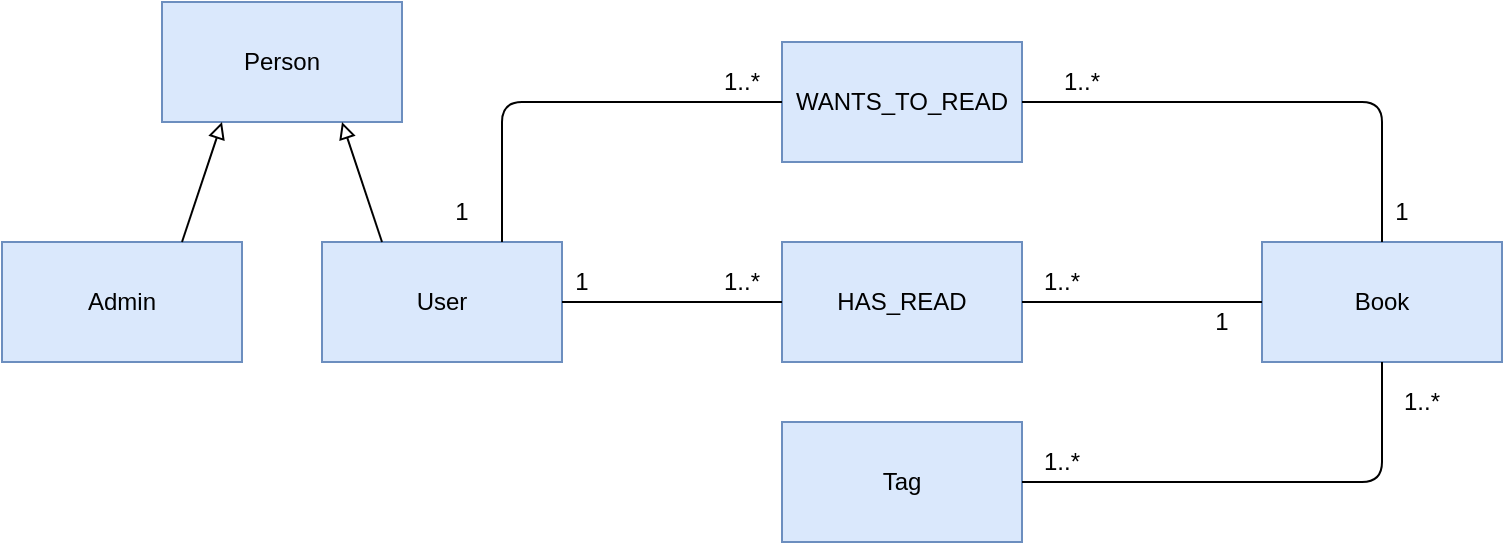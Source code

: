 <mxfile version="12.5.1" type="device"><diagram id="pBlQDkFf-KpSvE86zuaU" name="Page-1"><mxGraphModel dx="1005" dy="533" grid="1" gridSize="10" guides="1" tooltips="1" connect="1" arrows="1" fold="1" page="1" pageScale="1" pageWidth="1169" pageHeight="827" math="0" shadow="0"><root><mxCell id="0"/><mxCell id="1" parent="0"/><mxCell id="Lz-B3nBOonIw9fPIpfuX-1" value="Person" style="rounded=0;whiteSpace=wrap;html=1;fillColor=#dae8fc;strokeColor=#6c8ebf;" vertex="1" parent="1"><mxGeometry x="160" y="80" width="120" height="60" as="geometry"/></mxCell><mxCell id="Lz-B3nBOonIw9fPIpfuX-2" value="Admin" style="rounded=0;whiteSpace=wrap;html=1;fillColor=#dae8fc;strokeColor=#6c8ebf;" vertex="1" parent="1"><mxGeometry x="80" y="200" width="120" height="60" as="geometry"/></mxCell><mxCell id="Lz-B3nBOonIw9fPIpfuX-3" value="User" style="rounded=0;whiteSpace=wrap;html=1;fillColor=#dae8fc;strokeColor=#6c8ebf;" vertex="1" parent="1"><mxGeometry x="240" y="200" width="120" height="60" as="geometry"/></mxCell><mxCell id="Lz-B3nBOonIw9fPIpfuX-4" value="HAS_READ" style="rounded=0;whiteSpace=wrap;html=1;fillColor=#dae8fc;strokeColor=#6c8ebf;" vertex="1" parent="1"><mxGeometry x="470" y="200" width="120" height="60" as="geometry"/></mxCell><mxCell id="Lz-B3nBOonIw9fPIpfuX-5" value="Tag" style="rounded=0;whiteSpace=wrap;html=1;fillColor=#dae8fc;strokeColor=#6c8ebf;" vertex="1" parent="1"><mxGeometry x="470" y="290" width="120" height="60" as="geometry"/></mxCell><mxCell id="Lz-B3nBOonIw9fPIpfuX-6" value="WANTS_TO_READ" style="rounded=0;whiteSpace=wrap;html=1;fillColor=#dae8fc;strokeColor=#6c8ebf;" vertex="1" parent="1"><mxGeometry x="470" y="100" width="120" height="60" as="geometry"/></mxCell><mxCell id="Lz-B3nBOonIw9fPIpfuX-7" value="Book" style="rounded=0;whiteSpace=wrap;html=1;fillColor=#dae8fc;strokeColor=#6c8ebf;" vertex="1" parent="1"><mxGeometry x="710" y="200" width="120" height="60" as="geometry"/></mxCell><mxCell id="Lz-B3nBOonIw9fPIpfuX-8" value="" style="endArrow=block;html=1;endFill=0;entryX=0.25;entryY=1;entryDx=0;entryDy=0;exitX=0.75;exitY=0;exitDx=0;exitDy=0;" edge="1" parent="1" source="Lz-B3nBOonIw9fPIpfuX-2" target="Lz-B3nBOonIw9fPIpfuX-1"><mxGeometry width="50" height="50" relative="1" as="geometry"><mxPoint x="80" y="420" as="sourcePoint"/><mxPoint x="130" y="370" as="targetPoint"/></mxGeometry></mxCell><mxCell id="Lz-B3nBOonIw9fPIpfuX-9" value="" style="endArrow=block;html=1;endFill=0;entryX=0.75;entryY=1;entryDx=0;entryDy=0;exitX=0.25;exitY=0;exitDx=0;exitDy=0;" edge="1" parent="1" source="Lz-B3nBOonIw9fPIpfuX-3" target="Lz-B3nBOonIw9fPIpfuX-1"><mxGeometry width="50" height="50" relative="1" as="geometry"><mxPoint x="240" y="170" as="sourcePoint"/><mxPoint x="290" y="110" as="targetPoint"/></mxGeometry></mxCell><mxCell id="Lz-B3nBOonIw9fPIpfuX-10" value="" style="endArrow=none;html=1;entryX=0;entryY=0.5;entryDx=0;entryDy=0;exitX=1;exitY=0.5;exitDx=0;exitDy=0;" edge="1" parent="1" source="Lz-B3nBOonIw9fPIpfuX-3" target="Lz-B3nBOonIw9fPIpfuX-4"><mxGeometry width="50" height="50" relative="1" as="geometry"><mxPoint x="80" y="420" as="sourcePoint"/><mxPoint x="130" y="370" as="targetPoint"/></mxGeometry></mxCell><mxCell id="Lz-B3nBOonIw9fPIpfuX-11" value="" style="endArrow=none;html=1;entryX=0;entryY=0.5;entryDx=0;entryDy=0;exitX=1;exitY=0.5;exitDx=0;exitDy=0;" edge="1" parent="1" source="Lz-B3nBOonIw9fPIpfuX-4" target="Lz-B3nBOonIw9fPIpfuX-7"><mxGeometry width="50" height="50" relative="1" as="geometry"><mxPoint x="110" y="420" as="sourcePoint"/><mxPoint x="670" y="230" as="targetPoint"/></mxGeometry></mxCell><mxCell id="Lz-B3nBOonIw9fPIpfuX-12" value="" style="endArrow=none;html=1;entryX=0.5;entryY=1;entryDx=0;entryDy=0;exitX=1;exitY=0.5;exitDx=0;exitDy=0;" edge="1" parent="1" source="Lz-B3nBOonIw9fPIpfuX-5" target="Lz-B3nBOonIw9fPIpfuX-7"><mxGeometry width="50" height="50" relative="1" as="geometry"><mxPoint x="110" y="420" as="sourcePoint"/><mxPoint x="730" y="260" as="targetPoint"/><Array as="points"><mxPoint x="770" y="320"/></Array></mxGeometry></mxCell><mxCell id="Lz-B3nBOonIw9fPIpfuX-13" value="" style="endArrow=none;html=1;entryX=0.5;entryY=0;entryDx=0;entryDy=0;exitX=1;exitY=0.5;exitDx=0;exitDy=0;" edge="1" parent="1" source="Lz-B3nBOonIw9fPIpfuX-6" target="Lz-B3nBOonIw9fPIpfuX-7"><mxGeometry width="50" height="50" relative="1" as="geometry"><mxPoint x="110" y="420" as="sourcePoint"/><mxPoint x="730" y="200" as="targetPoint"/><Array as="points"><mxPoint x="770" y="130"/></Array></mxGeometry></mxCell><mxCell id="Lz-B3nBOonIw9fPIpfuX-14" value="1" style="text;html=1;strokeColor=none;fillColor=none;align=center;verticalAlign=middle;whiteSpace=wrap;rounded=0;" vertex="1" parent="1"><mxGeometry x="350" y="210" width="40" height="20" as="geometry"/></mxCell><mxCell id="Lz-B3nBOonIw9fPIpfuX-22" value="1..*" style="text;html=1;strokeColor=none;fillColor=none;align=center;verticalAlign=middle;whiteSpace=wrap;rounded=0;" vertex="1" parent="1"><mxGeometry x="430" y="210" width="40" height="20" as="geometry"/></mxCell><mxCell id="Lz-B3nBOonIw9fPIpfuX-23" value="1..*" style="text;html=1;strokeColor=none;fillColor=none;align=center;verticalAlign=middle;whiteSpace=wrap;rounded=0;" vertex="1" parent="1"><mxGeometry x="590" y="210" width="40" height="20" as="geometry"/></mxCell><mxCell id="Lz-B3nBOonIw9fPIpfuX-24" value="1..*" style="text;html=1;strokeColor=none;fillColor=none;align=center;verticalAlign=middle;whiteSpace=wrap;rounded=0;" vertex="1" parent="1"><mxGeometry x="590" y="300" width="40" height="20" as="geometry"/></mxCell><mxCell id="Lz-B3nBOonIw9fPIpfuX-25" value="1..*" style="text;html=1;strokeColor=none;fillColor=none;align=center;verticalAlign=middle;whiteSpace=wrap;rounded=0;" vertex="1" parent="1"><mxGeometry x="770" y="270" width="40" height="20" as="geometry"/></mxCell><mxCell id="Lz-B3nBOonIw9fPIpfuX-26" value="1..*" style="text;html=1;strokeColor=none;fillColor=none;align=center;verticalAlign=middle;whiteSpace=wrap;rounded=0;" vertex="1" parent="1"><mxGeometry x="600" y="110" width="40" height="20" as="geometry"/></mxCell><mxCell id="Lz-B3nBOonIw9fPIpfuX-27" value="" style="endArrow=none;html=1;entryX=0;entryY=0.5;entryDx=0;entryDy=0;exitX=0.75;exitY=0;exitDx=0;exitDy=0;" edge="1" parent="1" source="Lz-B3nBOonIw9fPIpfuX-3" target="Lz-B3nBOonIw9fPIpfuX-6"><mxGeometry width="50" height="50" relative="1" as="geometry"><mxPoint x="210" y="420" as="sourcePoint"/><mxPoint x="260" y="370" as="targetPoint"/><Array as="points"><mxPoint x="330" y="130"/></Array></mxGeometry></mxCell><mxCell id="Lz-B3nBOonIw9fPIpfuX-28" value="1..*" style="text;html=1;strokeColor=none;fillColor=none;align=center;verticalAlign=middle;whiteSpace=wrap;rounded=0;" vertex="1" parent="1"><mxGeometry x="430" y="110" width="40" height="20" as="geometry"/></mxCell><mxCell id="Lz-B3nBOonIw9fPIpfuX-29" value="1" style="text;html=1;strokeColor=none;fillColor=none;align=center;verticalAlign=middle;whiteSpace=wrap;rounded=0;" vertex="1" parent="1"><mxGeometry x="290" y="175" width="40" height="20" as="geometry"/></mxCell><mxCell id="Lz-B3nBOonIw9fPIpfuX-30" value="1" style="text;html=1;strokeColor=none;fillColor=none;align=center;verticalAlign=middle;whiteSpace=wrap;rounded=0;" vertex="1" parent="1"><mxGeometry x="760" y="175" width="40" height="20" as="geometry"/></mxCell><mxCell id="Lz-B3nBOonIw9fPIpfuX-31" value="1" style="text;html=1;strokeColor=none;fillColor=none;align=center;verticalAlign=middle;whiteSpace=wrap;rounded=0;" vertex="1" parent="1"><mxGeometry x="670" y="230" width="40" height="20" as="geometry"/></mxCell></root></mxGraphModel></diagram></mxfile>